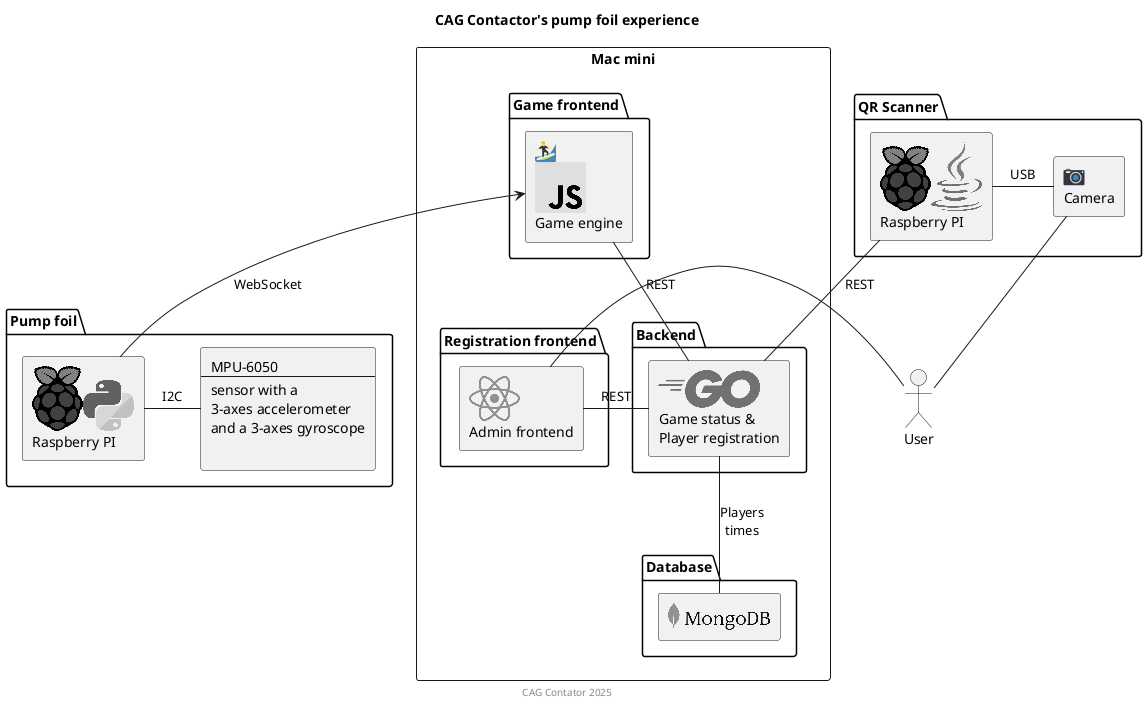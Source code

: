 @startuml
'https://plantuml.com/component-diagram
!include <logos/go>
!include <logos/java>
!include <logos/react>
!include <logos/javascript>
!include <logos/raspberry-pi>
!include <logos/python>
!include <logos/mongodb>
!include <logos/macos>

title CAG Contactor's pump foil experience
footer CAG Contator 2025

package "Pump foil" {
 rectangle MPU6050[
    MPU-6050
    ---
    sensor with a
    3-axes accelerometer
    and a 3-axes gyroscope

 ]
  rectangle "<$raspberry-pi><$python>\nRaspberry PI" as Pi
  Pi - [MPU6050]: I2C
}

rectangle "Mac mini" as Mac {
    package "Game frontend" {
        rectangle "<:surfer:>\n<$javascript>\nGame engine" as GameFront
    }


    package "Backend" {
        rectangle "<$go>\nGame status &\nPlayer registration" as Back
    }

    package "Database" {
        rectangle "<$mongodb>" as DB
    }

    package "Registration frontend" {
        rectangle "<$react>\nAdmin frontend" as RegFront
    }
}
package "QR Scanner" {
   rectangle "<:camera:>\nCamera" as Camera
  rectangle "<$raspberry-pi><$java>\nRaspberry PI" as CameraPi
    CameraPi - Camera: USB
}

Pi-up->GameFront : WebSocket
GameFront -- Back: REST
Back -- DB: Players\ntimes
RegFront -left- Back: REST
CameraPi -- Back: REST

:User:-left- RegFront
:User:-up- Camera



@enduml